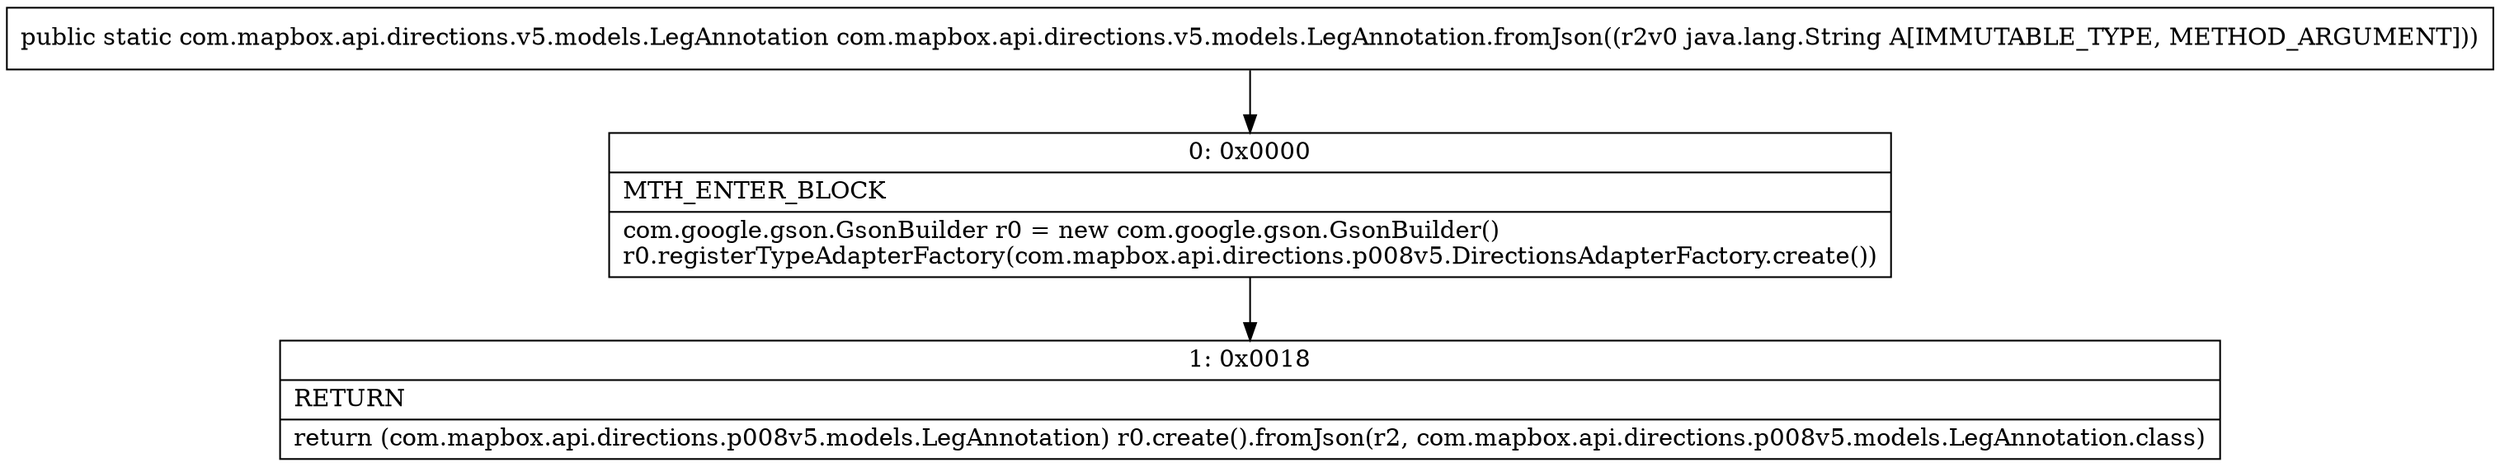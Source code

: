 digraph "CFG forcom.mapbox.api.directions.v5.models.LegAnnotation.fromJson(Ljava\/lang\/String;)Lcom\/mapbox\/api\/directions\/v5\/models\/LegAnnotation;" {
Node_0 [shape=record,label="{0\:\ 0x0000|MTH_ENTER_BLOCK\l|com.google.gson.GsonBuilder r0 = new com.google.gson.GsonBuilder()\lr0.registerTypeAdapterFactory(com.mapbox.api.directions.p008v5.DirectionsAdapterFactory.create())\l}"];
Node_1 [shape=record,label="{1\:\ 0x0018|RETURN\l|return (com.mapbox.api.directions.p008v5.models.LegAnnotation) r0.create().fromJson(r2, com.mapbox.api.directions.p008v5.models.LegAnnotation.class)\l}"];
MethodNode[shape=record,label="{public static com.mapbox.api.directions.v5.models.LegAnnotation com.mapbox.api.directions.v5.models.LegAnnotation.fromJson((r2v0 java.lang.String A[IMMUTABLE_TYPE, METHOD_ARGUMENT])) }"];
MethodNode -> Node_0;
Node_0 -> Node_1;
}

